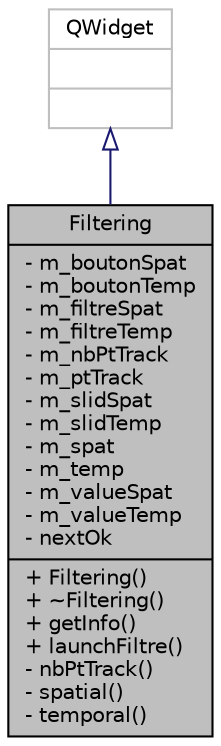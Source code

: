 digraph "Filtering"
{
 // INTERACTIVE_SVG=YES
  bgcolor="transparent";
  edge [fontname="Helvetica",fontsize="10",labelfontname="Helvetica",labelfontsize="10"];
  node [fontname="Helvetica",fontsize="10",shape=record];
  Node1 [label="{Filtering\n|- m_boutonSpat\l- m_boutonTemp\l- m_filtreSpat\l- m_filtreTemp\l- m_nbPtTrack\l- m_ptTrack\l- m_slidSpat\l- m_slidTemp\l- m_spat\l- m_temp\l- m_valueSpat\l- m_valueTemp\l- nextOk\l|+ Filtering()\l+ ~Filtering()\l+ getInfo()\l+ launchFiltre()\l- nbPtTrack()\l- spatial()\l- temporal()\l}",height=0.2,width=0.4,color="black", fillcolor="grey75", style="filled", fontcolor="black"];
  Node2 -> Node1 [dir="back",color="midnightblue",fontsize="10",style="solid",arrowtail="onormal",fontname="Helvetica"];
  Node2 [label="{QWidget\n||}",height=0.2,width=0.4,color="grey75"];
}
